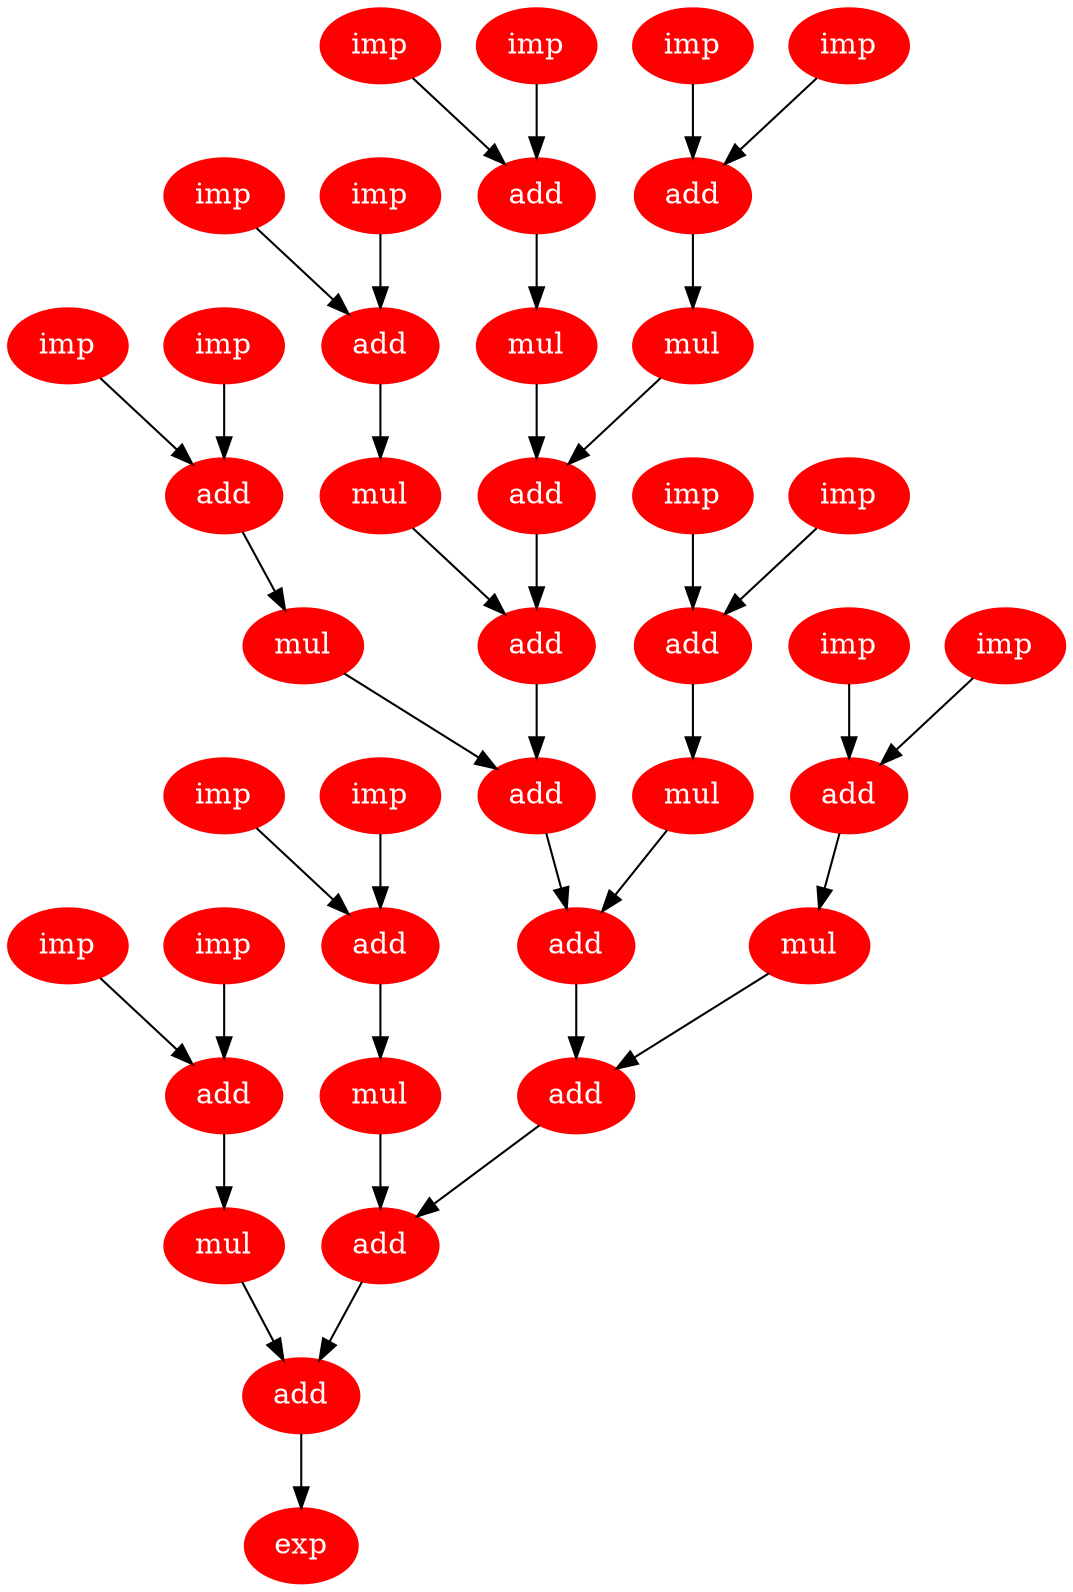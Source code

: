 digraph fir1 {
    node [fontcolor=white,style=filled,color="160,60,176"];
    9 [label = imp];
    10 [label = imp];
    11 [label = add];
    12 [label = imp];
    13 [label = imp];
    14 [label = add];
    15 [label = imp];
    16 [label = imp];
    17 [label = add];
    18 [label = imp];
    19 [label = imp];
    20 [label = add];
    21 [label = imp];
    22 [label = imp];
    23 [label = add];
    24 [label = imp];
    25 [label = imp];
    26 [label = add];
    27 [label = imp];
    28 [label = imp];
    29 [label = add];
    30 [label = imp];
    31 [label = imp];
    32 [label = add];
    33 [label = mul];
    34 [label = mul];
    35 [label = mul];
    36 [label = mul];
    37 [label = mul];
    38 [label = mul];
    39 [label = mul];
    40 [label = mul];
    41 [label = add];
    42 [label = add];
    43 [label = add];
    44 [label = add];
    45 [label = add];
    46 [label = add];
    47 [label = add];
    48 [label = exp];
    9 -> 11 [name=1];
    10 -> 11 [name=2];
    11 -> 33 [name=3];
    12 -> 14 [name=4];
    13 -> 14 [name=5];
    14 -> 34 [name=6];
    15 -> 17 [name=7];
    16 -> 17 [name=8];
    17 -> 35 [name=9];
    18 -> 20 [name=10];
    19 -> 20 [name=11];
    20 -> 36 [name=12];
    21 -> 23 [name=13];
    22 -> 23 [name=14];
    23 -> 37 [name=15];
    24 -> 26 [name=16];
    25 -> 26 [name=17];
    26 -> 38 [name=18];
    27 -> 29 [name=19];
    28 -> 29 [name=20];
    29 -> 39 [name=21];
    30 -> 32 [name=22];
    31 -> 32 [name=23];
    32 -> 40 [name=24];
    33 -> 41 [name=25];
    34 -> 41 [name=26];
    35 -> 42 [name=27];
    36 -> 43 [name=28];
    37 -> 44 [name=29];
    38 -> 45 [name=30];
    39 -> 46 [name=31];
    40 -> 47 [name=32];
    41 -> 42 [name=33];
    42 -> 43 [name=34];
    43 -> 44 [name=35];
    44 -> 45 [name=36];
    45 -> 46 [name=37];
    46 -> 47 [name=38];
    47 -> 48 [name=39];
}

